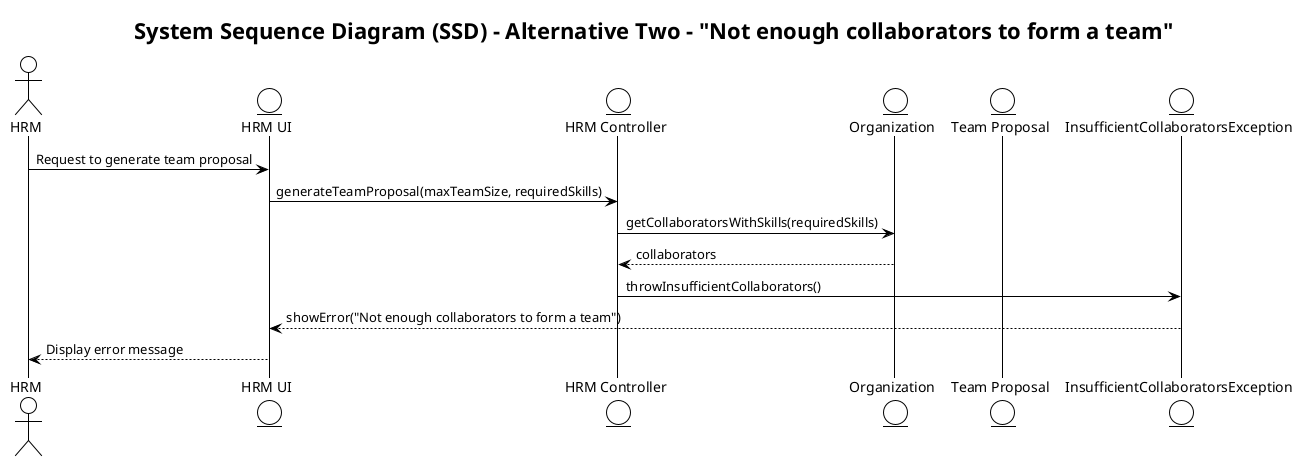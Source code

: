@startuml
!theme plain

title System Sequence Diagram (SSD) - Alternative Two - "Not enough collaborators to form a team"

actor HRM
entity "HRM UI" as UI
entity "HRM Controller" as Controller
entity "Organization" as Org
entity "Team Proposal" as Proposal
entity "InsufficientCollaboratorsException" as ICE

HRM -> UI : Request to generate team proposal
UI -> Controller : generateTeamProposal(maxTeamSize, requiredSkills)
Controller -> Org : getCollaboratorsWithSkills(requiredSkills)
Org --> Controller : collaborators
Controller -> ICE : throwInsufficientCollaborators()
ICE --> UI : showError("Not enough collaborators to form a team")
UI --> HRM : Display error message

@enduml

